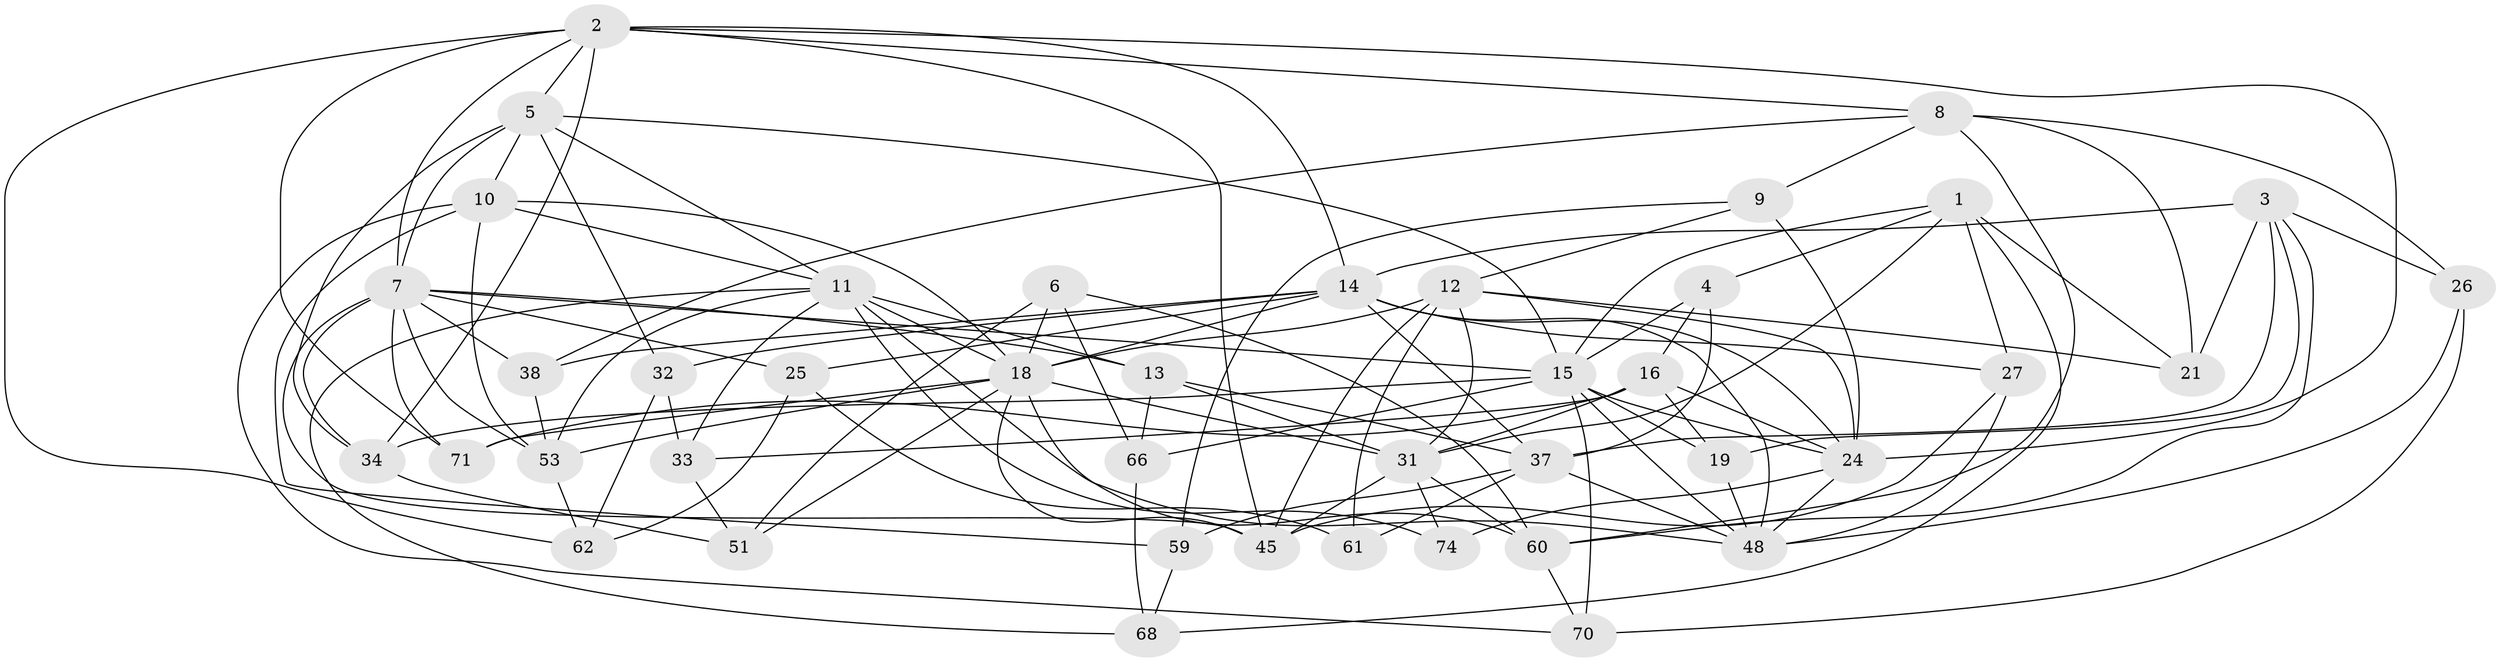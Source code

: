 // original degree distribution, {4: 1.0}
// Generated by graph-tools (version 1.1) at 2025/16/03/09/25 04:16:25]
// undirected, 42 vertices, 120 edges
graph export_dot {
graph [start="1"]
  node [color=gray90,style=filled];
  1 [super="+50"];
  2 [super="+30+46+78"];
  3 [super="+58"];
  4;
  5 [super="+20+63"];
  6;
  7 [super="+57+43"];
  8 [super="+69"];
  9;
  10 [super="+35"];
  11 [super="+29+39"];
  12 [super="+17+73"];
  13 [super="+23"];
  14 [super="+42+52+80"];
  15 [super="+82+28"];
  16 [super="+76"];
  18 [super="+22"];
  19;
  21;
  24 [super="+47+79"];
  25;
  26;
  27;
  31 [super="+54+84"];
  32;
  33;
  34 [super="+41"];
  37 [super="+56+55"];
  38;
  45 [super="+64"];
  48 [super="+65"];
  51;
  53 [super="+81"];
  59;
  60 [super="+75"];
  61;
  62;
  66;
  68;
  70;
  71;
  74;
  1 -- 68;
  1 -- 15;
  1 -- 27;
  1 -- 4;
  1 -- 21;
  1 -- 31;
  2 -- 34 [weight=2];
  2 -- 24;
  2 -- 62;
  2 -- 8;
  2 -- 71;
  2 -- 7;
  2 -- 45;
  2 -- 5;
  2 -- 14;
  3 -- 19;
  3 -- 26;
  3 -- 21;
  3 -- 14;
  3 -- 60;
  3 -- 37;
  4 -- 16;
  4 -- 15;
  4 -- 37;
  5 -- 34;
  5 -- 32;
  5 -- 15 [weight=2];
  5 -- 7;
  5 -- 10;
  5 -- 11;
  6 -- 51;
  6 -- 66;
  6 -- 60;
  6 -- 18;
  7 -- 38;
  7 -- 34;
  7 -- 71;
  7 -- 53;
  7 -- 25;
  7 -- 13;
  7 -- 45;
  7 -- 15;
  8 -- 9;
  8 -- 21;
  8 -- 38;
  8 -- 26;
  8 -- 60;
  9 -- 59;
  9 -- 24;
  9 -- 12;
  10 -- 18;
  10 -- 70;
  10 -- 59;
  10 -- 53;
  10 -- 11;
  11 -- 33;
  11 -- 13;
  11 -- 68;
  11 -- 18 [weight=2];
  11 -- 74;
  11 -- 53;
  11 -- 48;
  12 -- 21;
  12 -- 24;
  12 -- 18;
  12 -- 45;
  12 -- 61 [weight=2];
  12 -- 31;
  13 -- 31;
  13 -- 37 [weight=2];
  13 -- 66;
  14 -- 25;
  14 -- 38;
  14 -- 27;
  14 -- 32;
  14 -- 24;
  14 -- 18;
  14 -- 48;
  14 -- 37;
  15 -- 34;
  15 -- 48;
  15 -- 66;
  15 -- 19;
  15 -- 70;
  15 -- 24 [weight=2];
  16 -- 33;
  16 -- 19;
  16 -- 71;
  16 -- 31;
  16 -- 24;
  18 -- 53;
  18 -- 71;
  18 -- 45;
  18 -- 51;
  18 -- 60;
  18 -- 31;
  19 -- 48;
  24 -- 74 [weight=2];
  24 -- 48;
  25 -- 62;
  25 -- 61;
  26 -- 70;
  26 -- 48;
  27 -- 45;
  27 -- 48;
  31 -- 74;
  31 -- 60;
  31 -- 45;
  32 -- 62;
  32 -- 33;
  33 -- 51;
  34 -- 51;
  37 -- 59;
  37 -- 48;
  37 -- 61;
  38 -- 53;
  53 -- 62;
  59 -- 68;
  60 -- 70;
  66 -- 68;
}
